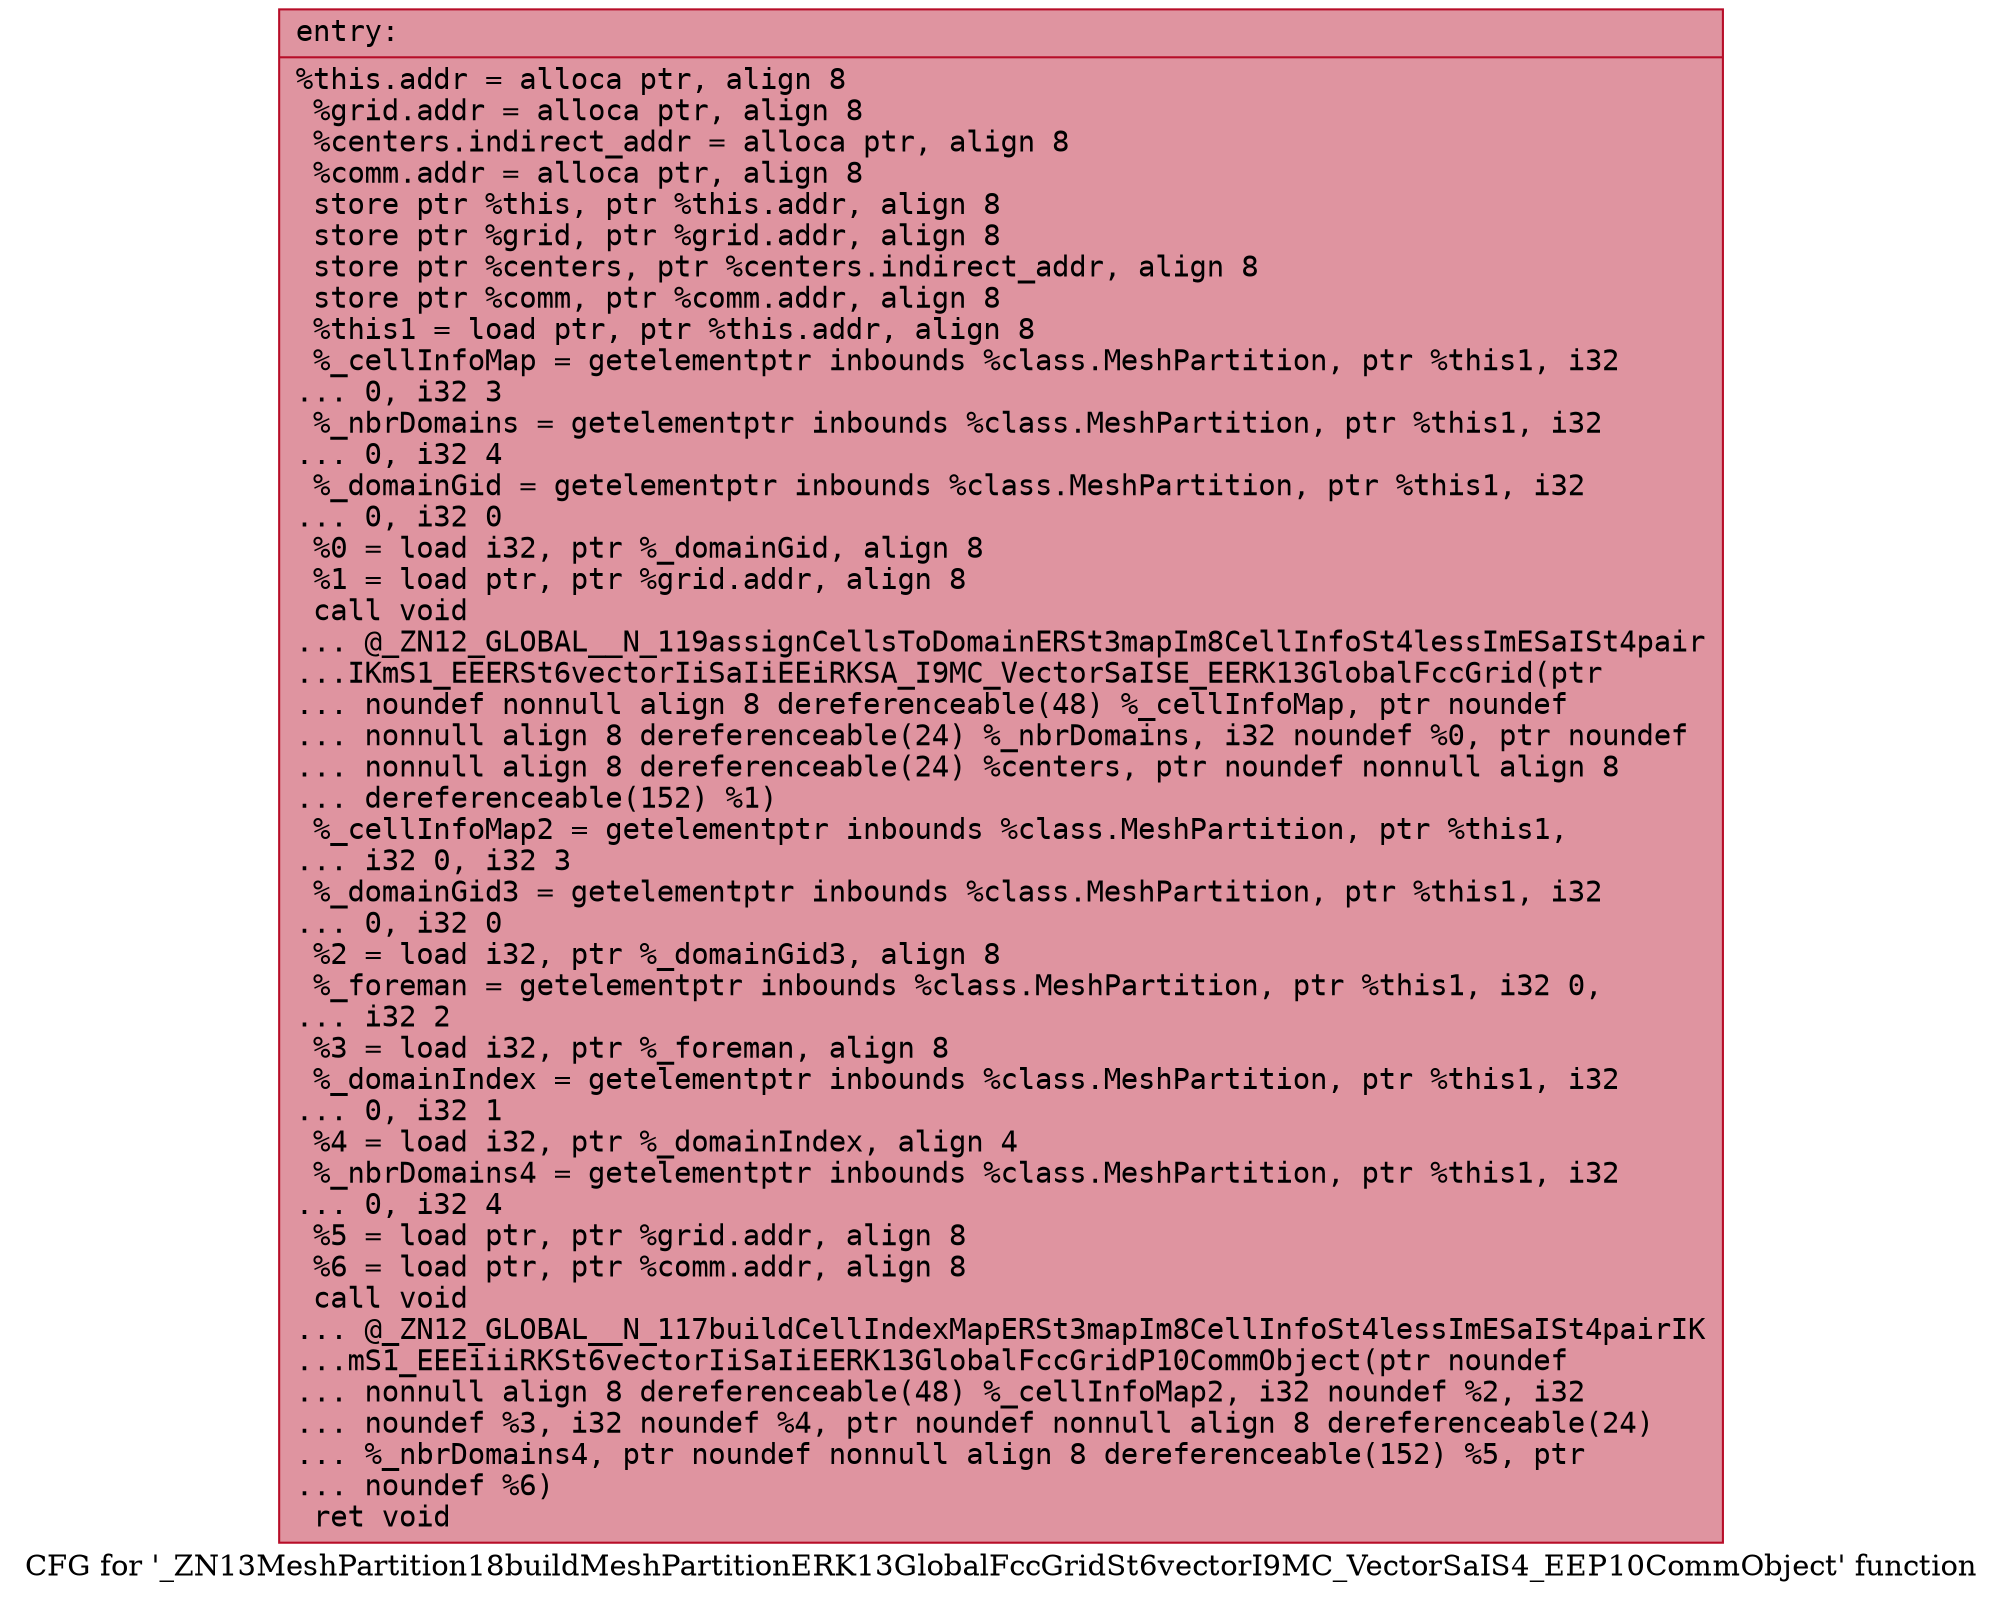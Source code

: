 digraph "CFG for '_ZN13MeshPartition18buildMeshPartitionERK13GlobalFccGridSt6vectorI9MC_VectorSaIS4_EEP10CommObject' function" {
	label="CFG for '_ZN13MeshPartition18buildMeshPartitionERK13GlobalFccGridSt6vectorI9MC_VectorSaIS4_EEP10CommObject' function";

	Node0x560dc9f84120 [shape=record,color="#b70d28ff", style=filled, fillcolor="#b70d2870" fontname="Courier",label="{entry:\l|  %this.addr = alloca ptr, align 8\l  %grid.addr = alloca ptr, align 8\l  %centers.indirect_addr = alloca ptr, align 8\l  %comm.addr = alloca ptr, align 8\l  store ptr %this, ptr %this.addr, align 8\l  store ptr %grid, ptr %grid.addr, align 8\l  store ptr %centers, ptr %centers.indirect_addr, align 8\l  store ptr %comm, ptr %comm.addr, align 8\l  %this1 = load ptr, ptr %this.addr, align 8\l  %_cellInfoMap = getelementptr inbounds %class.MeshPartition, ptr %this1, i32\l... 0, i32 3\l  %_nbrDomains = getelementptr inbounds %class.MeshPartition, ptr %this1, i32\l... 0, i32 4\l  %_domainGid = getelementptr inbounds %class.MeshPartition, ptr %this1, i32\l... 0, i32 0\l  %0 = load i32, ptr %_domainGid, align 8\l  %1 = load ptr, ptr %grid.addr, align 8\l  call void\l... @_ZN12_GLOBAL__N_119assignCellsToDomainERSt3mapIm8CellInfoSt4lessImESaISt4pair\l...IKmS1_EEERSt6vectorIiSaIiEEiRKSA_I9MC_VectorSaISE_EERK13GlobalFccGrid(ptr\l... noundef nonnull align 8 dereferenceable(48) %_cellInfoMap, ptr noundef\l... nonnull align 8 dereferenceable(24) %_nbrDomains, i32 noundef %0, ptr noundef\l... nonnull align 8 dereferenceable(24) %centers, ptr noundef nonnull align 8\l... dereferenceable(152) %1)\l  %_cellInfoMap2 = getelementptr inbounds %class.MeshPartition, ptr %this1,\l... i32 0, i32 3\l  %_domainGid3 = getelementptr inbounds %class.MeshPartition, ptr %this1, i32\l... 0, i32 0\l  %2 = load i32, ptr %_domainGid3, align 8\l  %_foreman = getelementptr inbounds %class.MeshPartition, ptr %this1, i32 0,\l... i32 2\l  %3 = load i32, ptr %_foreman, align 8\l  %_domainIndex = getelementptr inbounds %class.MeshPartition, ptr %this1, i32\l... 0, i32 1\l  %4 = load i32, ptr %_domainIndex, align 4\l  %_nbrDomains4 = getelementptr inbounds %class.MeshPartition, ptr %this1, i32\l... 0, i32 4\l  %5 = load ptr, ptr %grid.addr, align 8\l  %6 = load ptr, ptr %comm.addr, align 8\l  call void\l... @_ZN12_GLOBAL__N_117buildCellIndexMapERSt3mapIm8CellInfoSt4lessImESaISt4pairIK\l...mS1_EEEiiiRKSt6vectorIiSaIiEERK13GlobalFccGridP10CommObject(ptr noundef\l... nonnull align 8 dereferenceable(48) %_cellInfoMap2, i32 noundef %2, i32\l... noundef %3, i32 noundef %4, ptr noundef nonnull align 8 dereferenceable(24)\l... %_nbrDomains4, ptr noundef nonnull align 8 dereferenceable(152) %5, ptr\l... noundef %6)\l  ret void\l}"];
}
